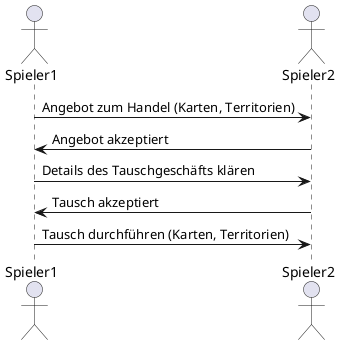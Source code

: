 @startuml
actor Spieler1
actor Spieler2

Spieler1 -> Spieler2 : Angebot zum Handel (Karten, Territorien)
Spieler2 -> Spieler1 : Angebot akzeptiert
Spieler1 -> Spieler2 : Details des Tauschgeschäfts klären
Spieler2 -> Spieler1 : Tausch akzeptiert
Spieler1 -> Spieler2 : Tausch durchführen (Karten, Territorien)

@enduml
